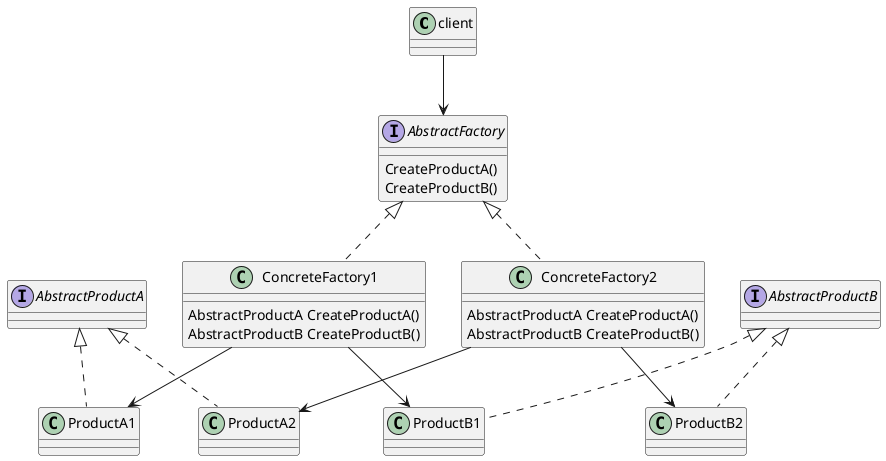 @startuml

class client {}

interface AbstractFactory {
    CreateProductA()
    CreateProductB()
}

interface AbstractProductA {}

interface AbstractProductB {}


Class ConcreteFactory1 implements AbstractFactory {
    AbstractProductA CreateProductA()
    AbstractProductB CreateProductB()
}

Class ConcreteFactory2 implements AbstractFactory {
    AbstractProductA CreateProductA()
    AbstractProductB CreateProductB()
}

class ProductA1 implements AbstractProductA {}
class ProductA2 implements AbstractProductA {}
class ProductB1 implements AbstractProductB {}
class ProductB2 implements AbstractProductB {}

client --> AbstractFactory
ConcreteFactory1 --> ProductA1
ConcreteFactory1 --> ProductB1
ConcreteFactory2 --> ProductA2
ConcreteFactory2 --> ProductB2



@enduml